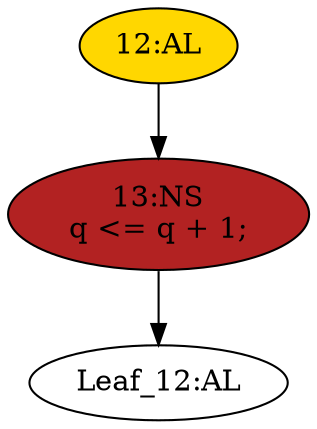 strict digraph "" {
	node [label="\N"];
	"Leaf_12:AL"	[def_var="['q']",
		label="Leaf_12:AL"];
	"13:NS"	[ast="<pyverilog.vparser.ast.NonblockingSubstitution object at 0x7feba8e8a710>",
		fillcolor=firebrick,
		label="13:NS
q <= q + 1;",
		statements="[<pyverilog.vparser.ast.NonblockingSubstitution object at 0x7feba8e8a710>]",
		style=filled,
		typ=NonblockingSubstitution];
	"13:NS" -> "Leaf_12:AL"	[cond="[]",
		lineno=None];
	"12:AL"	[ast="<pyverilog.vparser.ast.Always object at 0x7feba8e8aa10>",
		clk_sens=True,
		fillcolor=gold,
		label="12:AL",
		sens="['clk']",
		statements="[]",
		style=filled,
		typ=Always,
		use_var="['q']"];
	"12:AL" -> "13:NS"	[cond="[]",
		lineno=None];
}
